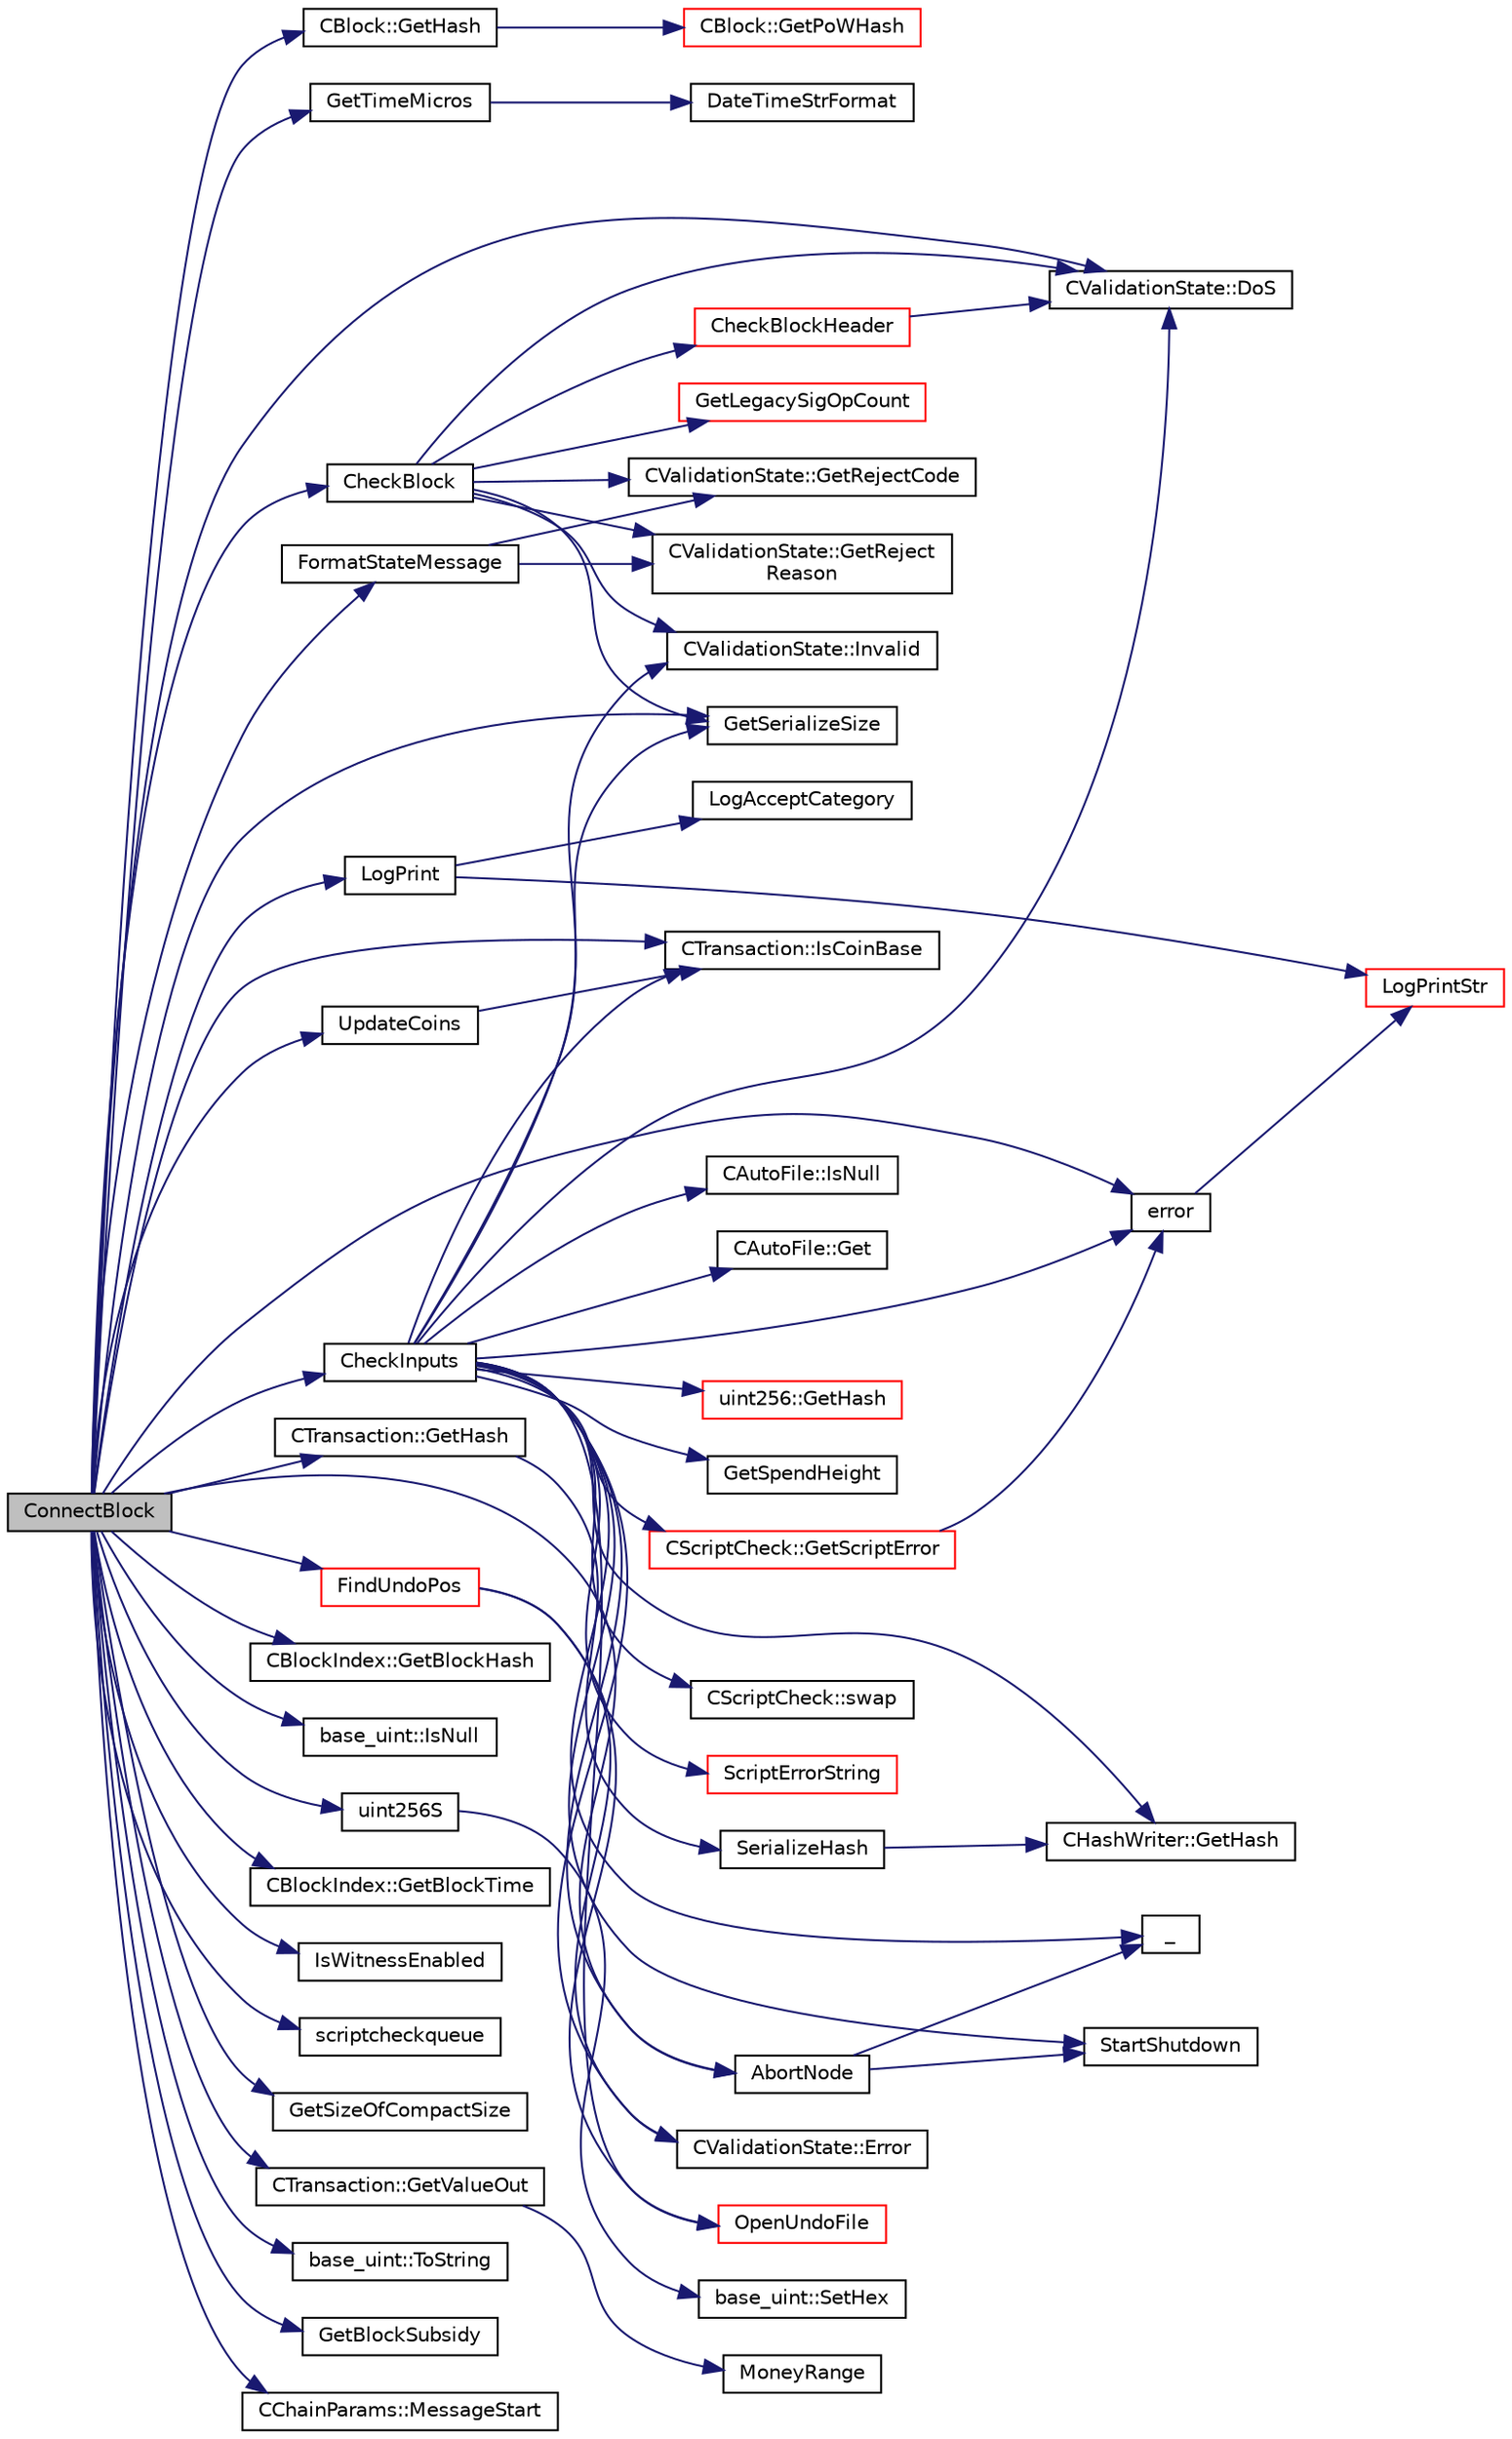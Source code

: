 digraph "ConnectBlock"
{
  edge [fontname="Helvetica",fontsize="10",labelfontname="Helvetica",labelfontsize="10"];
  node [fontname="Helvetica",fontsize="10",shape=record];
  rankdir="LR";
  Node2064 [label="ConnectBlock",height=0.2,width=0.4,color="black", fillcolor="grey75", style="filled", fontcolor="black"];
  Node2064 -> Node2065 [color="midnightblue",fontsize="10",style="solid",fontname="Helvetica"];
  Node2065 [label="CBlock::GetHash",height=0.2,width=0.4,color="black", fillcolor="white", style="filled",URL="$d3/d51/class_c_block.html#a681acf1fa72ec2ed6c83ea5afc14e0f3"];
  Node2065 -> Node2066 [color="midnightblue",fontsize="10",style="solid",fontname="Helvetica"];
  Node2066 [label="CBlock::GetPoWHash",height=0.2,width=0.4,color="red", fillcolor="white", style="filled",URL="$d3/d51/class_c_block.html#af203beb528a62ec30b0453cf5d860044"];
  Node2064 -> Node2068 [color="midnightblue",fontsize="10",style="solid",fontname="Helvetica"];
  Node2068 [label="GetTimeMicros",height=0.2,width=0.4,color="black", fillcolor="white", style="filled",URL="$d8/d3c/util_8h.html#a0c5a06b50cd805b1923552114494c029"];
  Node2068 -> Node2069 [color="midnightblue",fontsize="10",style="solid",fontname="Helvetica"];
  Node2069 [label="DateTimeStrFormat",height=0.2,width=0.4,color="black", fillcolor="white", style="filled",URL="$d8/d3c/util_8h.html#a749bc6776c8ec72d7c5e4dea56aee415"];
  Node2064 -> Node2070 [color="midnightblue",fontsize="10",style="solid",fontname="Helvetica"];
  Node2070 [label="CheckBlock",height=0.2,width=0.4,color="black", fillcolor="white", style="filled",URL="$dd/d7d/validation_8cpp.html#abc9c65975a473d224b3b97b89d571942",tooltip="Functions for validating blocks and updating the block tree. "];
  Node2070 -> Node2071 [color="midnightblue",fontsize="10",style="solid",fontname="Helvetica"];
  Node2071 [label="CheckBlockHeader",height=0.2,width=0.4,color="red", fillcolor="white", style="filled",URL="$dd/d7d/validation_8cpp.html#ab7a9bd34b5fe878a3623ac1f04e1105c"];
  Node2071 -> Node2084 [color="midnightblue",fontsize="10",style="solid",fontname="Helvetica"];
  Node2084 [label="CValidationState::DoS",height=0.2,width=0.4,color="black", fillcolor="white", style="filled",URL="$d5/df6/class_c_validation_state.html#a3c6786d00da8d1c5df25b4c3876409e8"];
  Node2070 -> Node2084 [color="midnightblue",fontsize="10",style="solid",fontname="Helvetica"];
  Node2070 -> Node2085 [color="midnightblue",fontsize="10",style="solid",fontname="Helvetica"];
  Node2085 [label="GetSerializeSize",height=0.2,width=0.4,color="black", fillcolor="white", style="filled",URL="$df/d9d/serialize_8h.html#a48239e478ae730373d1984fe304ca025"];
  Node2070 -> Node2086 [color="midnightblue",fontsize="10",style="solid",fontname="Helvetica"];
  Node2086 [label="CValidationState::Invalid",height=0.2,width=0.4,color="black", fillcolor="white", style="filled",URL="$d5/df6/class_c_validation_state.html#a88ff08b67f7f44bb3c7f7053bb1ee6fc"];
  Node2070 -> Node2087 [color="midnightblue",fontsize="10",style="solid",fontname="Helvetica"];
  Node2087 [label="CValidationState::GetRejectCode",height=0.2,width=0.4,color="black", fillcolor="white", style="filled",URL="$d5/df6/class_c_validation_state.html#ad90959549444c9795484785d8af97850"];
  Node2070 -> Node2088 [color="midnightblue",fontsize="10",style="solid",fontname="Helvetica"];
  Node2088 [label="CValidationState::GetReject\lReason",height=0.2,width=0.4,color="black", fillcolor="white", style="filled",URL="$d5/df6/class_c_validation_state.html#a8fa9612cb40c3c8592f7cd29b5931ccd"];
  Node2070 -> Node2089 [color="midnightblue",fontsize="10",style="solid",fontname="Helvetica"];
  Node2089 [label="GetLegacySigOpCount",height=0.2,width=0.4,color="red", fillcolor="white", style="filled",URL="$df/d0a/main_8cpp.html#ad2eaf4f8542c12ea9ee1183609cc6d1a",tooltip="Count ECDSA signature operations the old-fashioned (pre-0.6) way. "];
  Node2064 -> Node2075 [color="midnightblue",fontsize="10",style="solid",fontname="Helvetica"];
  Node2075 [label="error",height=0.2,width=0.4,color="black", fillcolor="white", style="filled",URL="$d8/d3c/util_8h.html#af8985880cf4ef26df0a5aa2ffcb76662"];
  Node2075 -> Node2076 [color="midnightblue",fontsize="10",style="solid",fontname="Helvetica"];
  Node2076 [label="LogPrintStr",height=0.2,width=0.4,color="red", fillcolor="white", style="filled",URL="$d8/d3c/util_8h.html#afd4c3002b2797c0560adddb6af3ca1da"];
  Node2064 -> Node2091 [color="midnightblue",fontsize="10",style="solid",fontname="Helvetica"];
  Node2091 [label="FormatStateMessage",height=0.2,width=0.4,color="black", fillcolor="white", style="filled",URL="$dd/d7d/validation_8cpp.html#a86ed1d2d0837b905d74c2e4192b6c06a",tooltip="Convert CValidationState to a human-readable message for logging. "];
  Node2091 -> Node2088 [color="midnightblue",fontsize="10",style="solid",fontname="Helvetica"];
  Node2091 -> Node2087 [color="midnightblue",fontsize="10",style="solid",fontname="Helvetica"];
  Node2064 -> Node2092 [color="midnightblue",fontsize="10",style="solid",fontname="Helvetica"];
  Node2092 [label="CBlockIndex::GetBlockHash",height=0.2,width=0.4,color="black", fillcolor="white", style="filled",URL="$d3/dbd/class_c_block_index.html#a98490a2788c65cdd6ae9002b004dd74c"];
  Node2064 -> Node2093 [color="midnightblue",fontsize="10",style="solid",fontname="Helvetica"];
  Node2093 [label="base_uint::IsNull",height=0.2,width=0.4,color="black", fillcolor="white", style="filled",URL="$da/df7/classbase__uint.html#a5b67cea01e9219160fe251053adc7cc7"];
  Node2064 -> Node2094 [color="midnightblue",fontsize="10",style="solid",fontname="Helvetica"];
  Node2094 [label="LogPrint",height=0.2,width=0.4,color="black", fillcolor="white", style="filled",URL="$d8/d3c/util_8h.html#aab1f837a2366f424bdc996fdf6352171"];
  Node2094 -> Node2095 [color="midnightblue",fontsize="10",style="solid",fontname="Helvetica"];
  Node2095 [label="LogAcceptCategory",height=0.2,width=0.4,color="black", fillcolor="white", style="filled",URL="$d8/d3c/util_8h.html#a343d2a13efe00125f78d25dafb0a8d98"];
  Node2094 -> Node2076 [color="midnightblue",fontsize="10",style="solid",fontname="Helvetica"];
  Node2064 -> Node2096 [color="midnightblue",fontsize="10",style="solid",fontname="Helvetica"];
  Node2096 [label="uint256S",height=0.2,width=0.4,color="black", fillcolor="white", style="filled",URL="$d5/d4d/uint256_8h.html#a52e679560cc1ebf68f878ed69e38f259"];
  Node2096 -> Node2097 [color="midnightblue",fontsize="10",style="solid",fontname="Helvetica"];
  Node2097 [label="base_uint::SetHex",height=0.2,width=0.4,color="black", fillcolor="white", style="filled",URL="$da/df7/classbase__uint.html#ade1a897fac931f28f54998c92c797228"];
  Node2064 -> Node2084 [color="midnightblue",fontsize="10",style="solid",fontname="Helvetica"];
  Node2064 -> Node2098 [color="midnightblue",fontsize="10",style="solid",fontname="Helvetica"];
  Node2098 [label="CBlockIndex::GetBlockTime",height=0.2,width=0.4,color="black", fillcolor="white", style="filled",URL="$d3/dbd/class_c_block_index.html#a9fe0d4463c07c466f66252e8eec25f5c"];
  Node2064 -> Node2099 [color="midnightblue",fontsize="10",style="solid",fontname="Helvetica"];
  Node2099 [label="IsWitnessEnabled",height=0.2,width=0.4,color="black", fillcolor="white", style="filled",URL="$dd/d7d/validation_8cpp.html#acb0226867d001d0edd267f2e4842bace",tooltip="Check whether witness commitments are required for block. "];
  Node2064 -> Node2100 [color="midnightblue",fontsize="10",style="solid",fontname="Helvetica"];
  Node2100 [label="scriptcheckqueue",height=0.2,width=0.4,color="black", fillcolor="white", style="filled",URL="$dd/d7d/validation_8cpp.html#ac47eb46cbbda9face9391b58edd4bd8b"];
  Node2064 -> Node2101 [color="midnightblue",fontsize="10",style="solid",fontname="Helvetica"];
  Node2101 [label="GetSizeOfCompactSize",height=0.2,width=0.4,color="black", fillcolor="white", style="filled",URL="$df/d9d/serialize_8h.html#a404beecbf8d7aec8d2cdac3cbb71e808"];
  Node2064 -> Node2102 [color="midnightblue",fontsize="10",style="solid",fontname="Helvetica"];
  Node2102 [label="CTransaction::IsCoinBase",height=0.2,width=0.4,color="black", fillcolor="white", style="filled",URL="$df/d43/class_c_transaction.html#a96256e8ac1bf79ad9c057e48c41132dd"];
  Node2064 -> Node2103 [color="midnightblue",fontsize="10",style="solid",fontname="Helvetica"];
  Node2103 [label="CTransaction::GetValueOut",height=0.2,width=0.4,color="black", fillcolor="white", style="filled",URL="$df/d43/class_c_transaction.html#a9ce7d94c68adb37627d82669b83a7c59",tooltip="Amount of ions spent by this transaction. "];
  Node2103 -> Node2104 [color="midnightblue",fontsize="10",style="solid",fontname="Helvetica"];
  Node2104 [label="MoneyRange",height=0.2,width=0.4,color="black", fillcolor="white", style="filled",URL="$dd/d2f/amount_8h.html#a12db56a9a1c931941f0943ecbb278aae"];
  Node2064 -> Node2105 [color="midnightblue",fontsize="10",style="solid",fontname="Helvetica"];
  Node2105 [label="CheckInputs",height=0.2,width=0.4,color="black", fillcolor="white", style="filled",URL="$dd/d7d/validation_8cpp.html#a48897c72856156ef5606fc27fe1954f3",tooltip="Check whether all inputs of this transaction are valid (no double spends, scripts & sigs..."];
  Node2105 -> Node2102 [color="midnightblue",fontsize="10",style="solid",fontname="Helvetica"];
  Node2105 -> Node2106 [color="midnightblue",fontsize="10",style="solid",fontname="Helvetica"];
  Node2106 [label="GetSpendHeight",height=0.2,width=0.4,color="black", fillcolor="white", style="filled",URL="$dd/d7d/validation_8cpp.html#ada1eab9ccd84d9a98f598eba9bd35330",tooltip="Return the spend height, which is one more than the inputs.GetBestBlock(). "];
  Node2105 -> Node2107 [color="midnightblue",fontsize="10",style="solid",fontname="Helvetica"];
  Node2107 [label="CScriptCheck::swap",height=0.2,width=0.4,color="black", fillcolor="white", style="filled",URL="$df/d12/class_c_script_check.html#a69fbde608ff29c1885b8b9caf0fd40a0"];
  Node2105 -> Node2086 [color="midnightblue",fontsize="10",style="solid",fontname="Helvetica"];
  Node2105 -> Node2108 [color="midnightblue",fontsize="10",style="solid",fontname="Helvetica"];
  Node2108 [label="ScriptErrorString",height=0.2,width=0.4,color="red", fillcolor="white", style="filled",URL="$dd/d0f/script_8cpp.html#a27aa7ed633799d723babe956a484db09"];
  Node2105 -> Node2154 [color="midnightblue",fontsize="10",style="solid",fontname="Helvetica"];
  Node2154 [label="CScriptCheck::GetScriptError",height=0.2,width=0.4,color="red", fillcolor="white", style="filled",URL="$df/d12/class_c_script_check.html#a1340496c37e521c253606b5957173afd"];
  Node2154 -> Node2075 [color="midnightblue",fontsize="10",style="solid",fontname="Helvetica"];
  Node2105 -> Node2084 [color="midnightblue",fontsize="10",style="solid",fontname="Helvetica"];
  Node2105 -> Node2207 [color="midnightblue",fontsize="10",style="solid",fontname="Helvetica"];
  Node2207 [label="OpenUndoFile",height=0.2,width=0.4,color="red", fillcolor="white", style="filled",URL="$dd/d7d/validation_8cpp.html#a401788a8de274cbb17f2dc81ec0b9f6d",tooltip="Open an undo file (rev?????.dat) "];
  Node2105 -> Node2159 [color="midnightblue",fontsize="10",style="solid",fontname="Helvetica"];
  Node2159 [label="CAutoFile::IsNull",height=0.2,width=0.4,color="black", fillcolor="white", style="filled",URL="$df/dc9/class_c_auto_file.html#a7fd47268b6d85a89acafdb73559f8e78",tooltip="Return true if the wrapped FILE* is NULL, false otherwise. "];
  Node2105 -> Node2075 [color="midnightblue",fontsize="10",style="solid",fontname="Helvetica"];
  Node2105 -> Node2085 [color="midnightblue",fontsize="10",style="solid",fontname="Helvetica"];
  Node2105 -> Node2228 [color="midnightblue",fontsize="10",style="solid",fontname="Helvetica"];
  Node2228 [label="CAutoFile::Get",height=0.2,width=0.4,color="black", fillcolor="white", style="filled",URL="$df/dc9/class_c_auto_file.html#a2c1ad2d25562fea82a54bdef2793a0dd",tooltip="Get wrapped FILE* without transfer of ownership. "];
  Node2105 -> Node2114 [color="midnightblue",fontsize="10",style="solid",fontname="Helvetica"];
  Node2114 [label="CHashWriter::GetHash",height=0.2,width=0.4,color="black", fillcolor="white", style="filled",URL="$d2/def/class_c_hash_writer.html#ae94a937211502eabf19477630090093a"];
  Node2105 -> Node2229 [color="midnightblue",fontsize="10",style="solid",fontname="Helvetica"];
  Node2229 [label="uint256::GetHash",height=0.2,width=0.4,color="red", fillcolor="white", style="filled",URL="$d2/d86/classuint256.html#a6dfa79998c7cb7def7a6c7c0a6915c58"];
  Node2105 -> Node2190 [color="midnightblue",fontsize="10",style="solid",fontname="Helvetica"];
  Node2190 [label="AbortNode",height=0.2,width=0.4,color="black", fillcolor="white", style="filled",URL="$df/d0a/main_8cpp.html#a183c4f45aed59599d1875a80d0cf58ca",tooltip="Abort with a message. "];
  Node2190 -> Node2191 [color="midnightblue",fontsize="10",style="solid",fontname="Helvetica"];
  Node2191 [label="_",height=0.2,width=0.4,color="black", fillcolor="white", style="filled",URL="$d9/d6d/ui__interface_8h.html#aad133bb6103b53cebf03fd01e2f11ba1",tooltip="Translation function: Call Translate signal on UI interface, which returns a boost::optional result..."];
  Node2190 -> Node2192 [color="midnightblue",fontsize="10",style="solid",fontname="Helvetica"];
  Node2192 [label="StartShutdown",height=0.2,width=0.4,color="black", fillcolor="white", style="filled",URL="$d0/dc9/init_8cpp.html#ac7140c7327b1e6a8d46470b1cd0e8e1b"];
  Node2105 -> Node2191 [color="midnightblue",fontsize="10",style="solid",fontname="Helvetica"];
  Node2105 -> Node2192 [color="midnightblue",fontsize="10",style="solid",fontname="Helvetica"];
  Node2105 -> Node2204 [color="midnightblue",fontsize="10",style="solid",fontname="Helvetica"];
  Node2204 [label="CValidationState::Error",height=0.2,width=0.4,color="black", fillcolor="white", style="filled",URL="$d5/df6/class_c_validation_state.html#abf67ad56f62df5679d47c289684c554c"];
  Node2064 -> Node2194 [color="midnightblue",fontsize="10",style="solid",fontname="Helvetica"];
  Node2194 [label="CTransaction::GetHash",height=0.2,width=0.4,color="black", fillcolor="white", style="filled",URL="$df/d43/class_c_transaction.html#a0b46d80e82ca324e82c2ce3fc1492bfa"];
  Node2194 -> Node2195 [color="midnightblue",fontsize="10",style="solid",fontname="Helvetica"];
  Node2195 [label="SerializeHash",height=0.2,width=0.4,color="black", fillcolor="white", style="filled",URL="$db/dfb/hash_8h.html#a6de694e43f17c62025c6883965b65e63"];
  Node2195 -> Node2114 [color="midnightblue",fontsize="10",style="solid",fontname="Helvetica"];
  Node2064 -> Node2197 [color="midnightblue",fontsize="10",style="solid",fontname="Helvetica"];
  Node2197 [label="base_uint::ToString",height=0.2,width=0.4,color="black", fillcolor="white", style="filled",URL="$da/df7/classbase__uint.html#acccba4d9d51a0c36261718ca0cbb293b"];
  Node2064 -> Node2232 [color="midnightblue",fontsize="10",style="solid",fontname="Helvetica"];
  Node2232 [label="UpdateCoins",height=0.2,width=0.4,color="black", fillcolor="white", style="filled",URL="$dd/d7d/validation_8cpp.html#a76ffac026788c8c1e6d55fb1beae0962"];
  Node2232 -> Node2102 [color="midnightblue",fontsize="10",style="solid",fontname="Helvetica"];
  Node2064 -> Node2085 [color="midnightblue",fontsize="10",style="solid",fontname="Helvetica"];
  Node2064 -> Node2233 [color="midnightblue",fontsize="10",style="solid",fontname="Helvetica"];
  Node2233 [label="GetBlockSubsidy",height=0.2,width=0.4,color="black", fillcolor="white", style="filled",URL="$dd/d7d/validation_8cpp.html#a3e7cb06e156ad8400b9214479e946187"];
  Node2064 -> Node2208 [color="midnightblue",fontsize="10",style="solid",fontname="Helvetica"];
  Node2208 [label="FindUndoPos",height=0.2,width=0.4,color="red", fillcolor="white", style="filled",URL="$dd/d7d/validation_8cpp.html#ab1c7792582deab20a888c67e4fcd8754"];
  Node2208 -> Node2207 [color="midnightblue",fontsize="10",style="solid",fontname="Helvetica"];
  Node2208 -> Node2204 [color="midnightblue",fontsize="10",style="solid",fontname="Helvetica"];
  Node2064 -> Node2234 [color="midnightblue",fontsize="10",style="solid",fontname="Helvetica"];
  Node2234 [label="CChainParams::MessageStart",height=0.2,width=0.4,color="black", fillcolor="white", style="filled",URL="$d1/d4f/class_c_chain_params.html#accc01cc5a34b449c3370f46a5b4c5190"];
  Node2064 -> Node2190 [color="midnightblue",fontsize="10",style="solid",fontname="Helvetica"];
}
